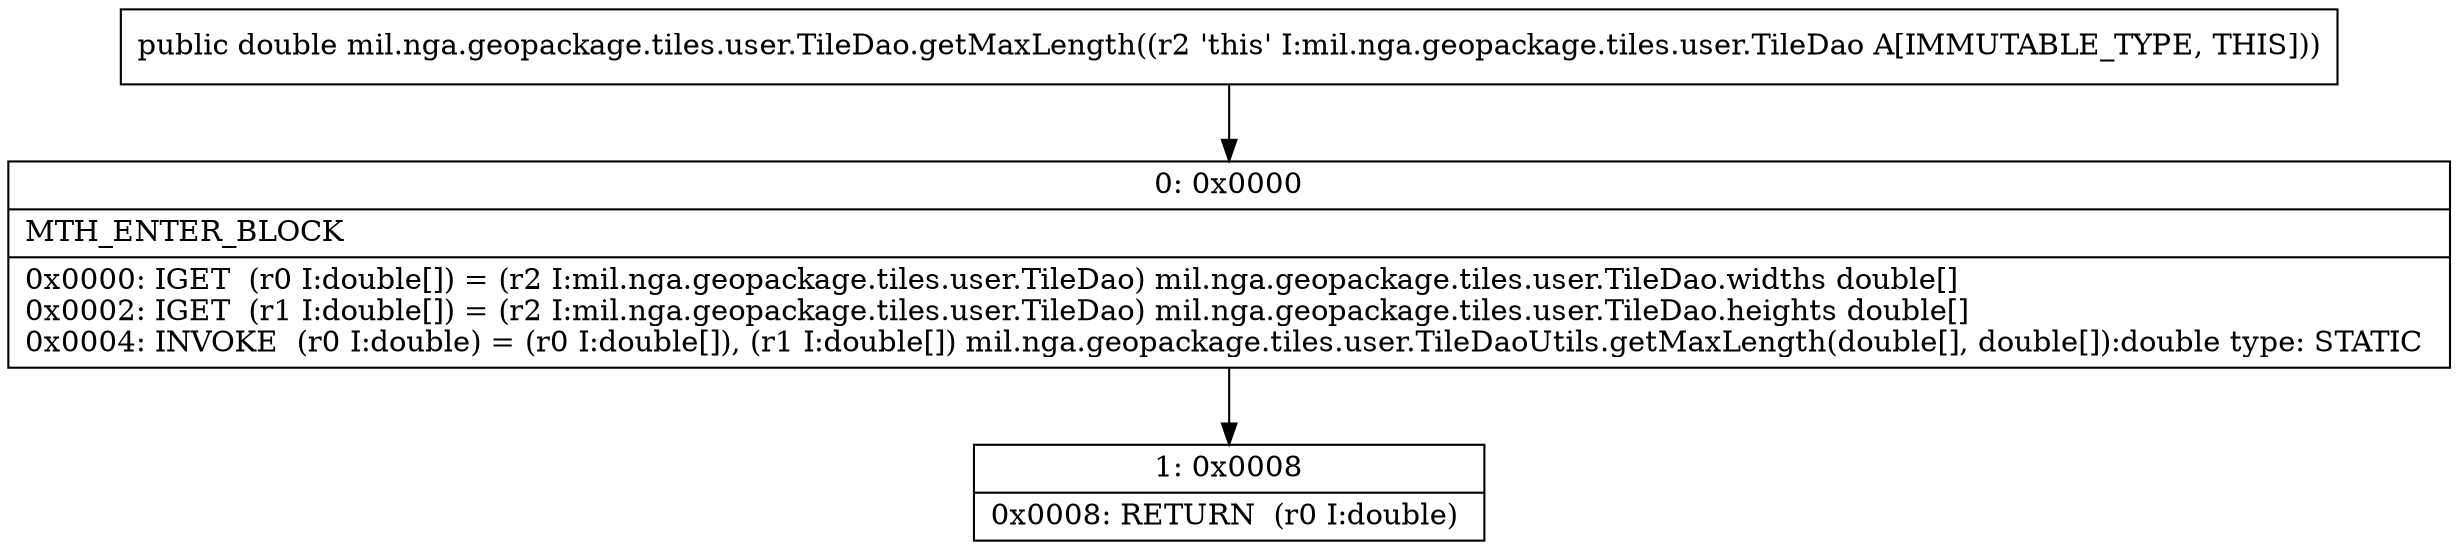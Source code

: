 digraph "CFG formil.nga.geopackage.tiles.user.TileDao.getMaxLength()D" {
Node_0 [shape=record,label="{0\:\ 0x0000|MTH_ENTER_BLOCK\l|0x0000: IGET  (r0 I:double[]) = (r2 I:mil.nga.geopackage.tiles.user.TileDao) mil.nga.geopackage.tiles.user.TileDao.widths double[] \l0x0002: IGET  (r1 I:double[]) = (r2 I:mil.nga.geopackage.tiles.user.TileDao) mil.nga.geopackage.tiles.user.TileDao.heights double[] \l0x0004: INVOKE  (r0 I:double) = (r0 I:double[]), (r1 I:double[]) mil.nga.geopackage.tiles.user.TileDaoUtils.getMaxLength(double[], double[]):double type: STATIC \l}"];
Node_1 [shape=record,label="{1\:\ 0x0008|0x0008: RETURN  (r0 I:double) \l}"];
MethodNode[shape=record,label="{public double mil.nga.geopackage.tiles.user.TileDao.getMaxLength((r2 'this' I:mil.nga.geopackage.tiles.user.TileDao A[IMMUTABLE_TYPE, THIS])) }"];
MethodNode -> Node_0;
Node_0 -> Node_1;
}

